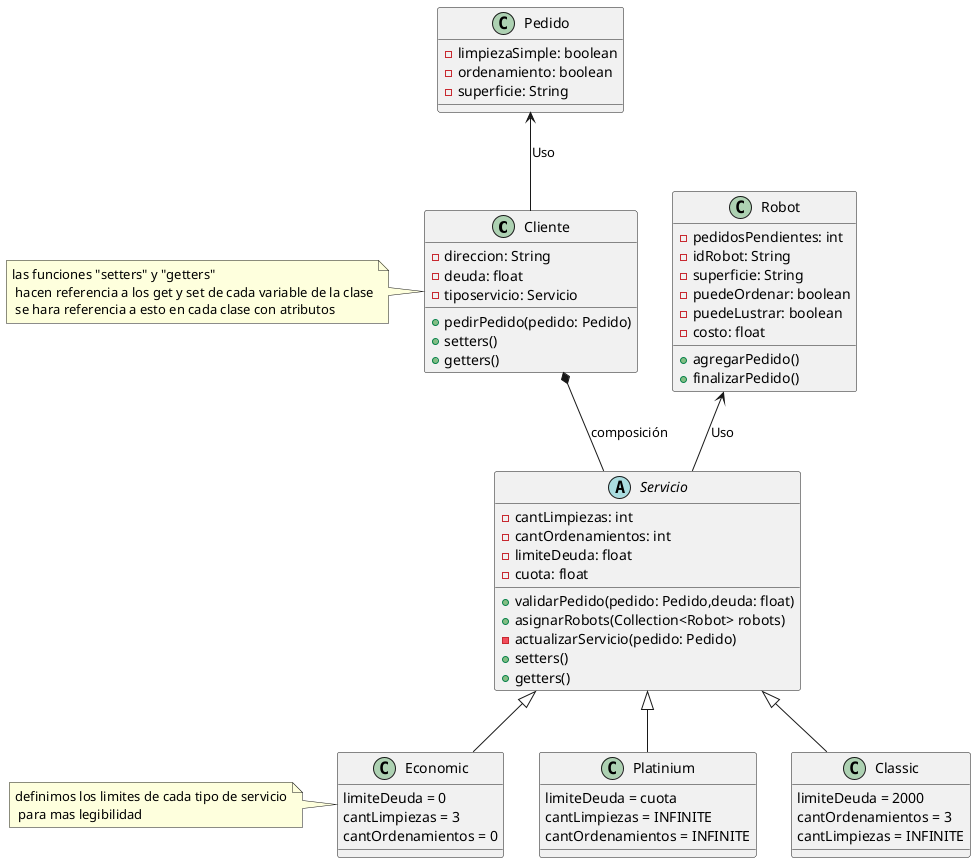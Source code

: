 @startuml
'https://plantuml.com/class-diagram

class Cliente{
-direccion: String
-deuda: float
-tiposervicio: Servicio


+pedirPedido(pedido: Pedido)
+setters()
+getters()
}

abstract class Servicio{
- cantLimpiezas: int
- cantOrdenamientos: int
- limiteDeuda: float
 -cuota: float

+validarPedido(pedido: Pedido,deuda: float)
+asignarRobots(Collection<Robot> robots)
-actualizarServicio(pedido: Pedido)
+setters()
+getters()
}

class Robot{
- pedidosPendientes: int
- idRobot: String
- superficie: String
- puedeOrdenar: boolean
- puedeLustrar: boolean
- costo: float

+agregarPedido()
+finalizarPedido()
}

Servicio <|-- Platinium
Servicio <|-- Classic
Servicio <|-- Economic

Robot <-- Servicio : Uso
Pedido <--  Cliente : Uso

class Platinium{
limiteDeuda = cuota
cantLimpiezas = INFINITE
cantOrdenamientos = INFINITE
}
class Classic{
limiteDeuda = 2000
cantOrdenamientos = 3
cantLimpiezas = INFINITE
}

class Economic{
limiteDeuda = 0
cantLimpiezas = 3
cantOrdenamientos = 0
}


Cliente *--  Servicio : composición

class Pedido{
- limpiezaSimple: boolean
- ordenamiento: boolean
- superficie: String
}

note left of Economic : definimos los limites de cada tipo de servicio\n para mas legibilidad
note left of Cliente : las funciones "setters" y "getters" \n hacen referencia a los get y set de cada variable de la clase\n se hara referencia a esto en cada clase con atributos

@enduml